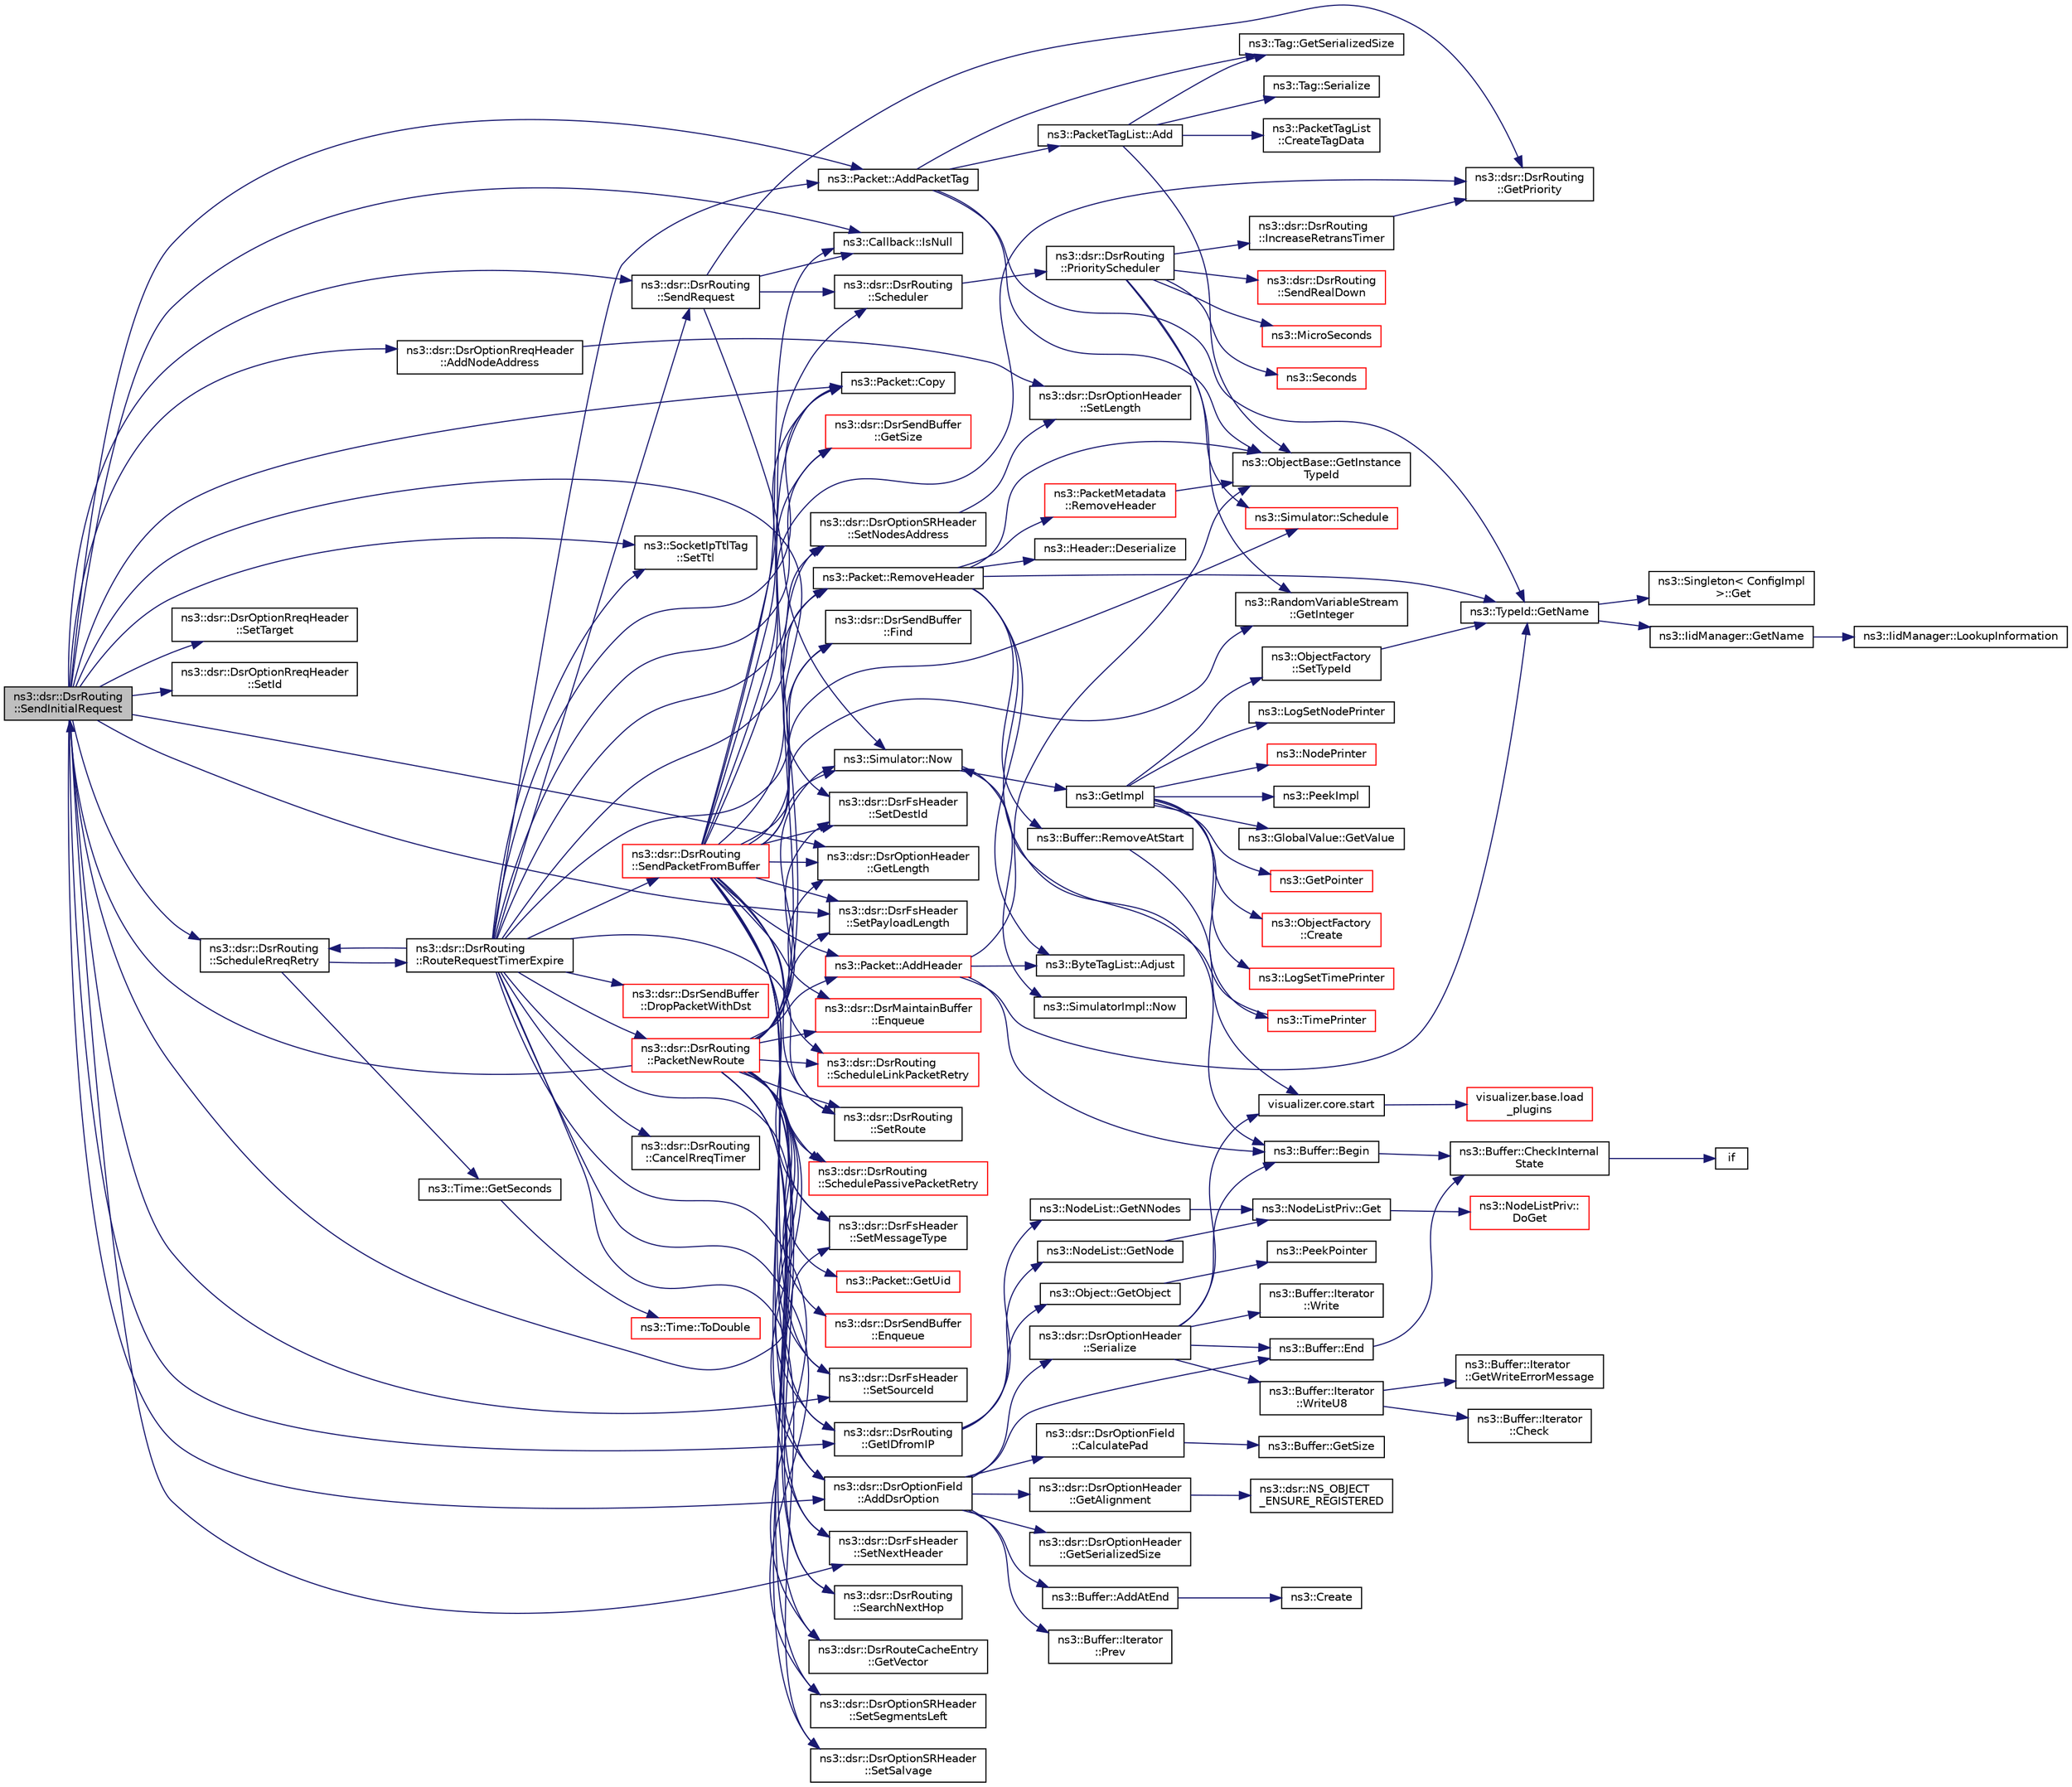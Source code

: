 digraph "ns3::dsr::DsrRouting::SendInitialRequest"
{
  edge [fontname="Helvetica",fontsize="10",labelfontname="Helvetica",labelfontsize="10"];
  node [fontname="Helvetica",fontsize="10",shape=record];
  rankdir="LR";
  Node1 [label="ns3::dsr::DsrRouting\l::SendInitialRequest",height=0.2,width=0.4,color="black", fillcolor="grey75", style="filled", fontcolor="black"];
  Node1 -> Node2 [color="midnightblue",fontsize="10",style="solid"];
  Node2 [label="ns3::Callback::IsNull",height=0.2,width=0.4,color="black", fillcolor="white", style="filled",URL="$d1/d48/classns3_1_1Callback.html#aa8e27826badbf37f84763f36f70d9b54"];
  Node1 -> Node3 [color="midnightblue",fontsize="10",style="solid"];
  Node3 [label="ns3::dsr::DsrFsHeader\l::SetNextHeader",height=0.2,width=0.4,color="black", fillcolor="white", style="filled",URL="$dc/dc2/classns3_1_1dsr_1_1DsrFsHeader.html#a31fa870af83764f8de3e37b739e0df39",tooltip="Set the \"Next header\" field. "];
  Node1 -> Node4 [color="midnightblue",fontsize="10",style="solid"];
  Node4 [label="ns3::dsr::DsrFsHeader\l::SetMessageType",height=0.2,width=0.4,color="black", fillcolor="white", style="filled",URL="$dc/dc2/classns3_1_1dsr_1_1DsrFsHeader.html#ab53490ba4b796d8bc64e2387cb614808"];
  Node1 -> Node5 [color="midnightblue",fontsize="10",style="solid"];
  Node5 [label="ns3::dsr::DsrFsHeader\l::SetSourceId",height=0.2,width=0.4,color="black", fillcolor="white", style="filled",URL="$dc/dc2/classns3_1_1dsr_1_1DsrFsHeader.html#a23f04e783e7f9e900bf17f173d96f4ee"];
  Node1 -> Node6 [color="midnightblue",fontsize="10",style="solid"];
  Node6 [label="ns3::dsr::DsrRouting\l::GetIDfromIP",height=0.2,width=0.4,color="black", fillcolor="white", style="filled",URL="$df/d32/classns3_1_1dsr_1_1DsrRouting.html#a4593e50d5f36e9b9b013fe0422067c44",tooltip="Get the node id from ip address. "];
  Node6 -> Node7 [color="midnightblue",fontsize="10",style="solid"];
  Node7 [label="ns3::NodeList::GetNNodes",height=0.2,width=0.4,color="black", fillcolor="white", style="filled",URL="$d0/dd8/classns3_1_1NodeList.html#a1d110b1670005895dd5812baab13682a"];
  Node7 -> Node8 [color="midnightblue",fontsize="10",style="solid"];
  Node8 [label="ns3::NodeListPriv::Get",height=0.2,width=0.4,color="black", fillcolor="white", style="filled",URL="$d4/d49/classns3_1_1NodeListPriv.html#a746ce1482b3c1cf31d5a50cd55cffa92",tooltip="Get the node list object. "];
  Node8 -> Node9 [color="midnightblue",fontsize="10",style="solid"];
  Node9 [label="ns3::NodeListPriv::\lDoGet",height=0.2,width=0.4,color="red", fillcolor="white", style="filled",URL="$d4/d49/classns3_1_1NodeListPriv.html#a6f0222de939567a488905f1c6876c4ca",tooltip="Get the node list object. "];
  Node6 -> Node10 [color="midnightblue",fontsize="10",style="solid"];
  Node10 [label="ns3::NodeList::GetNode",height=0.2,width=0.4,color="black", fillcolor="white", style="filled",URL="$d0/dd8/classns3_1_1NodeList.html#a80ac09977d48d29db5c704ac8483cf6c"];
  Node10 -> Node8 [color="midnightblue",fontsize="10",style="solid"];
  Node6 -> Node11 [color="midnightblue",fontsize="10",style="solid"];
  Node11 [label="ns3::Object::GetObject",height=0.2,width=0.4,color="black", fillcolor="white", style="filled",URL="$d9/d77/classns3_1_1Object.html#a13e18c00017096c8381eb651d5bd0783"];
  Node11 -> Node12 [color="midnightblue",fontsize="10",style="solid"];
  Node12 [label="ns3::PeekPointer",height=0.2,width=0.4,color="black", fillcolor="white", style="filled",URL="$d7/d2e/namespacens3.html#af2a7557fe9afdd98d8f6f8f6e412cf5a"];
  Node1 -> Node13 [color="midnightblue",fontsize="10",style="solid"];
  Node13 [label="ns3::dsr::DsrFsHeader\l::SetDestId",height=0.2,width=0.4,color="black", fillcolor="white", style="filled",URL="$dc/dc2/classns3_1_1dsr_1_1DsrFsHeader.html#a366ce2a526714d7d5c1b030c93cfce2b"];
  Node1 -> Node14 [color="midnightblue",fontsize="10",style="solid"];
  Node14 [label="ns3::dsr::DsrOptionRreqHeader\l::AddNodeAddress",height=0.2,width=0.4,color="black", fillcolor="white", style="filled",URL="$d9/d21/classns3_1_1dsr_1_1DsrOptionRreqHeader.html#ae129d6d2ffc45297396b07b50fcd36e5",tooltip="Add one node address. "];
  Node14 -> Node15 [color="midnightblue",fontsize="10",style="solid"];
  Node15 [label="ns3::dsr::DsrOptionHeader\l::SetLength",height=0.2,width=0.4,color="black", fillcolor="white", style="filled",URL="$da/d3b/classns3_1_1dsr_1_1DsrOptionHeader.html#ac13ae881ef80b4c2fce6d59f8aa0fa3e",tooltip="Set the option length. "];
  Node1 -> Node16 [color="midnightblue",fontsize="10",style="solid"];
  Node16 [label="ns3::dsr::DsrOptionRreqHeader\l::SetTarget",height=0.2,width=0.4,color="black", fillcolor="white", style="filled",URL="$d9/d21/classns3_1_1dsr_1_1DsrOptionRreqHeader.html#a81453bfd9f4f4df6cb61ecd1eefe11ab",tooltip="Set the target ipv4 address. "];
  Node1 -> Node17 [color="midnightblue",fontsize="10",style="solid"];
  Node17 [label="ns3::dsr::DsrOptionRreqHeader\l::SetId",height=0.2,width=0.4,color="black", fillcolor="white", style="filled",URL="$d9/d21/classns3_1_1dsr_1_1DsrOptionRreqHeader.html#af01074819531d7b2a8569fe466f925cb",tooltip="Set the request id number. "];
  Node1 -> Node18 [color="midnightblue",fontsize="10",style="solid"];
  Node18 [label="ns3::dsr::DsrOptionField\l::AddDsrOption",height=0.2,width=0.4,color="black", fillcolor="white", style="filled",URL="$d7/d28/classns3_1_1dsr_1_1DsrOptionField.html#acd03d07018e22f5e2b23975fae84fb3c",tooltip="Serialize the option, prepending pad1 or padn option as necessary. "];
  Node18 -> Node19 [color="midnightblue",fontsize="10",style="solid"];
  Node19 [label="ns3::dsr::DsrOptionField\l::CalculatePad",height=0.2,width=0.4,color="black", fillcolor="white", style="filled",URL="$d7/d28/classns3_1_1dsr_1_1DsrOptionField.html#a83b979a52f0e70889f34e58ea5398433",tooltip="Calculate padding. "];
  Node19 -> Node20 [color="midnightblue",fontsize="10",style="solid"];
  Node20 [label="ns3::Buffer::GetSize",height=0.2,width=0.4,color="black", fillcolor="white", style="filled",URL="$da/d85/classns3_1_1Buffer.html#a3047b8f2dad303c6370695122f1884f0"];
  Node18 -> Node21 [color="midnightblue",fontsize="10",style="solid"];
  Node21 [label="ns3::dsr::DsrOptionHeader\l::GetAlignment",height=0.2,width=0.4,color="black", fillcolor="white", style="filled",URL="$da/d3b/classns3_1_1dsr_1_1DsrOptionHeader.html#aec0e060fd744d1c002c5b80c74a44232",tooltip="Get the Alignment requirement of this option header. "];
  Node21 -> Node22 [color="midnightblue",fontsize="10",style="solid"];
  Node22 [label="ns3::dsr::NS_OBJECT\l_ENSURE_REGISTERED",height=0.2,width=0.4,color="black", fillcolor="white", style="filled",URL="$d3/d79/namespacens3_1_1dsr.html#a3305a32b01d40c03c1525879a240b729"];
  Node18 -> Node23 [color="midnightblue",fontsize="10",style="solid"];
  Node23 [label="ns3::Buffer::AddAtEnd",height=0.2,width=0.4,color="black", fillcolor="white", style="filled",URL="$da/d85/classns3_1_1Buffer.html#a92dd87809af24fb10696fee9a9cb56cf"];
  Node23 -> Node24 [color="midnightblue",fontsize="10",style="solid"];
  Node24 [label="ns3::Create",height=0.2,width=0.4,color="black", fillcolor="white", style="filled",URL="$d2/df2/group__ptr.html#ga0406dd2d929ceac05ce39d4579fa3e4b"];
  Node18 -> Node25 [color="midnightblue",fontsize="10",style="solid"];
  Node25 [label="ns3::dsr::DsrOptionHeader\l::GetSerializedSize",height=0.2,width=0.4,color="black", fillcolor="white", style="filled",URL="$da/d3b/classns3_1_1dsr_1_1DsrOptionHeader.html#a654dd65cf8686660e0b7a32c84a432ce",tooltip="Get the serialized size of the packet. "];
  Node18 -> Node26 [color="midnightblue",fontsize="10",style="solid"];
  Node26 [label="ns3::Buffer::End",height=0.2,width=0.4,color="black", fillcolor="white", style="filled",URL="$da/d85/classns3_1_1Buffer.html#a52207c7aed7bae89fba2f9e997c82724"];
  Node26 -> Node27 [color="midnightblue",fontsize="10",style="solid"];
  Node27 [label="ns3::Buffer::CheckInternal\lState",height=0.2,width=0.4,color="black", fillcolor="white", style="filled",URL="$da/d85/classns3_1_1Buffer.html#a6202ce7f1ecc1fc7a14cc13017375d14",tooltip="Checks the internal buffer structures consistency. "];
  Node27 -> Node28 [color="midnightblue",fontsize="10",style="solid"];
  Node28 [label="if",height=0.2,width=0.4,color="black", fillcolor="white", style="filled",URL="$d8/d0e/loss__ITU1238_8m.html#a419d895abe1313c35fa353c93802647e"];
  Node18 -> Node29 [color="midnightblue",fontsize="10",style="solid"];
  Node29 [label="ns3::Buffer::Iterator\l::Prev",height=0.2,width=0.4,color="black", fillcolor="white", style="filled",URL="$d0/daf/classns3_1_1Buffer_1_1Iterator.html#a9913fb3b506a9f6efe46060531f051d8"];
  Node18 -> Node30 [color="midnightblue",fontsize="10",style="solid"];
  Node30 [label="ns3::dsr::DsrOptionHeader\l::Serialize",height=0.2,width=0.4,color="black", fillcolor="white", style="filled",URL="$da/d3b/classns3_1_1dsr_1_1DsrOptionHeader.html#a04d7999f22a25e1ccbde838e6c9bd7e1",tooltip="Serialize the packet. "];
  Node30 -> Node31 [color="midnightblue",fontsize="10",style="solid"];
  Node31 [label="visualizer.core.start",height=0.2,width=0.4,color="black", fillcolor="white", style="filled",URL="$df/d6c/namespacevisualizer_1_1core.html#a2a35e5d8a34af358b508dac8635754e0"];
  Node31 -> Node32 [color="midnightblue",fontsize="10",style="solid"];
  Node32 [label="visualizer.base.load\l_plugins",height=0.2,width=0.4,color="red", fillcolor="white", style="filled",URL="$d4/d39/namespacevisualizer_1_1base.html#ad171497a5ff1afe0a73bedaebf35448f"];
  Node30 -> Node33 [color="midnightblue",fontsize="10",style="solid"];
  Node33 [label="ns3::Buffer::Iterator\l::WriteU8",height=0.2,width=0.4,color="black", fillcolor="white", style="filled",URL="$d0/daf/classns3_1_1Buffer_1_1Iterator.html#a3c7bacca6cbb821c9d14fa4626b7ae16"];
  Node33 -> Node34 [color="midnightblue",fontsize="10",style="solid"];
  Node34 [label="ns3::Buffer::Iterator\l::Check",height=0.2,width=0.4,color="black", fillcolor="white", style="filled",URL="$d0/daf/classns3_1_1Buffer_1_1Iterator.html#af8d294593fd36e8b55124bdfba3d0152"];
  Node33 -> Node35 [color="midnightblue",fontsize="10",style="solid"];
  Node35 [label="ns3::Buffer::Iterator\l::GetWriteErrorMessage",height=0.2,width=0.4,color="black", fillcolor="white", style="filled",URL="$d0/daf/classns3_1_1Buffer_1_1Iterator.html#ae37b790336264f34d65971231c3ed1f1",tooltip="Returns an appropriate message indicating a write error. "];
  Node30 -> Node36 [color="midnightblue",fontsize="10",style="solid"];
  Node36 [label="ns3::Buffer::Iterator\l::Write",height=0.2,width=0.4,color="black", fillcolor="white", style="filled",URL="$d0/daf/classns3_1_1Buffer_1_1Iterator.html#a087b4e6b5d038544c750c741e8932d69"];
  Node30 -> Node37 [color="midnightblue",fontsize="10",style="solid"];
  Node37 [label="ns3::Buffer::Begin",height=0.2,width=0.4,color="black", fillcolor="white", style="filled",URL="$da/d85/classns3_1_1Buffer.html#a893d4bf50df13e730b6cd0fda91b967f"];
  Node37 -> Node27 [color="midnightblue",fontsize="10",style="solid"];
  Node30 -> Node26 [color="midnightblue",fontsize="10",style="solid"];
  Node1 -> Node38 [color="midnightblue",fontsize="10",style="solid"];
  Node38 [label="ns3::dsr::DsrOptionHeader\l::GetLength",height=0.2,width=0.4,color="black", fillcolor="white", style="filled",URL="$da/d3b/classns3_1_1dsr_1_1DsrOptionHeader.html#a0db5f2db2771d63e9579de6824a1cd5c",tooltip="Get the option length. "];
  Node1 -> Node39 [color="midnightblue",fontsize="10",style="solid"];
  Node39 [label="ns3::dsr::DsrFsHeader\l::SetPayloadLength",height=0.2,width=0.4,color="black", fillcolor="white", style="filled",URL="$dc/dc2/classns3_1_1dsr_1_1DsrFsHeader.html#ad5d554d06faf5eb5b98d30a5eee9c87e"];
  Node1 -> Node40 [color="midnightblue",fontsize="10",style="solid"];
  Node40 [label="ns3::SocketIpTtlTag\l::SetTtl",height=0.2,width=0.4,color="black", fillcolor="white", style="filled",URL="$df/db8/classns3_1_1SocketIpTtlTag.html#a48f236b4dde3533b9ab16372cf6c5237",tooltip="Set the tag&#39;s TTL. "];
  Node1 -> Node41 [color="midnightblue",fontsize="10",style="solid"];
  Node41 [label="ns3::Packet::Copy",height=0.2,width=0.4,color="black", fillcolor="white", style="filled",URL="$dd/d7a/classns3_1_1Packet.html#a5d5c70802a5f77fc5f0001e0cfc1898b",tooltip="performs a COW copy of the packet. "];
  Node1 -> Node42 [color="midnightblue",fontsize="10",style="solid"];
  Node42 [label="ns3::Packet::AddPacketTag",height=0.2,width=0.4,color="black", fillcolor="white", style="filled",URL="$dd/d7a/classns3_1_1Packet.html#a7400b8655852f5271c5957250d0141af",tooltip="Add a packet tag. "];
  Node42 -> Node43 [color="midnightblue",fontsize="10",style="solid"];
  Node43 [label="ns3::ObjectBase::GetInstance\lTypeId",height=0.2,width=0.4,color="black", fillcolor="white", style="filled",URL="$d2/dac/classns3_1_1ObjectBase.html#abe5b43a6f5b99a92a4c3122db31f06fb"];
  Node42 -> Node44 [color="midnightblue",fontsize="10",style="solid"];
  Node44 [label="ns3::TypeId::GetName",height=0.2,width=0.4,color="black", fillcolor="white", style="filled",URL="$d6/d11/classns3_1_1TypeId.html#aa3c41c79ae428b3cb396a9c6bb3ef314"];
  Node44 -> Node45 [color="midnightblue",fontsize="10",style="solid"];
  Node45 [label="ns3::Singleton\< ConfigImpl\l \>::Get",height=0.2,width=0.4,color="black", fillcolor="white", style="filled",URL="$d8/d77/classns3_1_1Singleton.html#a80a2cd3c25a27ea72add7a9f7a141ffa"];
  Node44 -> Node46 [color="midnightblue",fontsize="10",style="solid"];
  Node46 [label="ns3::IidManager::GetName",height=0.2,width=0.4,color="black", fillcolor="white", style="filled",URL="$d4/d1c/classns3_1_1IidManager.html#a5d68d0f0f44594dcdec239dbdb5bf53c"];
  Node46 -> Node47 [color="midnightblue",fontsize="10",style="solid"];
  Node47 [label="ns3::IidManager::LookupInformation",height=0.2,width=0.4,color="black", fillcolor="white", style="filled",URL="$d4/d1c/classns3_1_1IidManager.html#a6b1f4ba2815dba27a377e8a8db2384cf"];
  Node42 -> Node48 [color="midnightblue",fontsize="10",style="solid"];
  Node48 [label="ns3::Tag::GetSerializedSize",height=0.2,width=0.4,color="black", fillcolor="white", style="filled",URL="$d0/d79/classns3_1_1Tag.html#a01c8efdea943fd8cce2ef5d4d67eefa6"];
  Node42 -> Node49 [color="midnightblue",fontsize="10",style="solid"];
  Node49 [label="ns3::PacketTagList::Add",height=0.2,width=0.4,color="black", fillcolor="white", style="filled",URL="$dd/d19/classns3_1_1PacketTagList.html#a37f008b6f336f3ac6232d558b93e8a6e"];
  Node49 -> Node43 [color="midnightblue",fontsize="10",style="solid"];
  Node49 -> Node50 [color="midnightblue",fontsize="10",style="solid"];
  Node50 [label="ns3::PacketTagList\l::CreateTagData",height=0.2,width=0.4,color="black", fillcolor="white", style="filled",URL="$dd/d19/classns3_1_1PacketTagList.html#abfab9cfb3a21336e2f7962cc51fcff94"];
  Node49 -> Node48 [color="midnightblue",fontsize="10",style="solid"];
  Node49 -> Node51 [color="midnightblue",fontsize="10",style="solid"];
  Node51 [label="ns3::Tag::Serialize",height=0.2,width=0.4,color="black", fillcolor="white", style="filled",URL="$d0/d79/classns3_1_1Tag.html#ac9aa7c4f923da5d2c82de94690101dc3"];
  Node1 -> Node52 [color="midnightblue",fontsize="10",style="solid"];
  Node52 [label="ns3::dsr::DsrRouting\l::SendRequest",height=0.2,width=0.4,color="black", fillcolor="white", style="filled",URL="$df/d32/classns3_1_1dsr_1_1DsrRouting.html#a21496638c09e75ea310e876135d0bf64",tooltip="Forward the route request if the node is not the destination. "];
  Node52 -> Node2 [color="midnightblue",fontsize="10",style="solid"];
  Node52 -> Node53 [color="midnightblue",fontsize="10",style="solid"];
  Node53 [label="ns3::dsr::DsrRouting\l::GetPriority",height=0.2,width=0.4,color="black", fillcolor="white", style="filled",URL="$df/d32/classns3_1_1dsr_1_1DsrRouting.html#a67d111b0188b6e2210d1b4782820f8e3",tooltip="Set the priority of the packet in network queue. "];
  Node52 -> Node54 [color="midnightblue",fontsize="10",style="solid"];
  Node54 [label="ns3::Simulator::Now",height=0.2,width=0.4,color="black", fillcolor="white", style="filled",URL="$d7/deb/classns3_1_1Simulator.html#ac3178fa975b419f7875e7105be122800"];
  Node54 -> Node55 [color="midnightblue",fontsize="10",style="solid"];
  Node55 [label="ns3::GetImpl",height=0.2,width=0.4,color="black", fillcolor="white", style="filled",URL="$d4/d8b/group__simulator.html#ga42eb4eddad41528d4d99794a3dae3fd0",tooltip="Get the SimulatorImpl singleton. "];
  Node55 -> Node56 [color="midnightblue",fontsize="10",style="solid"];
  Node56 [label="ns3::PeekImpl",height=0.2,width=0.4,color="black", fillcolor="white", style="filled",URL="$d4/d8b/group__simulator.html#ga233c5c38de117e4e4a5a9cd168694792",tooltip="Get the static SimulatorImpl instance. "];
  Node55 -> Node57 [color="midnightblue",fontsize="10",style="solid"];
  Node57 [label="ns3::GlobalValue::GetValue",height=0.2,width=0.4,color="black", fillcolor="white", style="filled",URL="$dc/d02/classns3_1_1GlobalValue.html#aa33773cb952ba3c285a03ae2c4769b84"];
  Node55 -> Node58 [color="midnightblue",fontsize="10",style="solid"];
  Node58 [label="ns3::ObjectFactory\l::SetTypeId",height=0.2,width=0.4,color="black", fillcolor="white", style="filled",URL="$d5/d0d/classns3_1_1ObjectFactory.html#a77dcd099064038a1eb7a6b8251229ec3"];
  Node58 -> Node44 [color="midnightblue",fontsize="10",style="solid"];
  Node55 -> Node59 [color="midnightblue",fontsize="10",style="solid"];
  Node59 [label="ns3::GetPointer",height=0.2,width=0.4,color="red", fillcolor="white", style="filled",URL="$d7/d2e/namespacens3.html#ab4e173cdfd43d17c1a40d5348510a670"];
  Node55 -> Node60 [color="midnightblue",fontsize="10",style="solid"];
  Node60 [label="ns3::ObjectFactory\l::Create",height=0.2,width=0.4,color="red", fillcolor="white", style="filled",URL="$d5/d0d/classns3_1_1ObjectFactory.html#a18152e93f0a6fe184ed7300cb31e9896"];
  Node55 -> Node61 [color="midnightblue",fontsize="10",style="solid"];
  Node61 [label="ns3::LogSetTimePrinter",height=0.2,width=0.4,color="red", fillcolor="white", style="filled",URL="$d7/d2e/namespacens3.html#acf6a1749b3febc5a6a5b2b8620138d80"];
  Node55 -> Node62 [color="midnightblue",fontsize="10",style="solid"];
  Node62 [label="ns3::TimePrinter",height=0.2,width=0.4,color="red", fillcolor="white", style="filled",URL="$d8/dff/group__logging.html#gaaad3642e8247a056cd83001d805b0812"];
  Node62 -> Node54 [color="midnightblue",fontsize="10",style="solid"];
  Node55 -> Node63 [color="midnightblue",fontsize="10",style="solid"];
  Node63 [label="ns3::LogSetNodePrinter",height=0.2,width=0.4,color="black", fillcolor="white", style="filled",URL="$d7/d2e/namespacens3.html#aa6e659ca357c8309352fa0f146793810"];
  Node55 -> Node64 [color="midnightblue",fontsize="10",style="solid"];
  Node64 [label="ns3::NodePrinter",height=0.2,width=0.4,color="red", fillcolor="white", style="filled",URL="$d8/dff/group__logging.html#gaaffbf70ff3766cd62b8bbd9b140d2a1b"];
  Node54 -> Node65 [color="midnightblue",fontsize="10",style="solid"];
  Node65 [label="ns3::SimulatorImpl::Now",height=0.2,width=0.4,color="black", fillcolor="white", style="filled",URL="$d2/d19/classns3_1_1SimulatorImpl.html#aa516c50060846adc6fd316e83ef0797c"];
  Node52 -> Node66 [color="midnightblue",fontsize="10",style="solid"];
  Node66 [label="ns3::dsr::DsrRouting\l::Scheduler",height=0.2,width=0.4,color="black", fillcolor="white", style="filled",URL="$df/d32/classns3_1_1dsr_1_1DsrRouting.html#aa518edb174bccce1062304404424c6e0",tooltip="This function is called to schedule sending packets from the network queue. "];
  Node66 -> Node67 [color="midnightblue",fontsize="10",style="solid"];
  Node67 [label="ns3::dsr::DsrRouting\l::PriorityScheduler",height=0.2,width=0.4,color="black", fillcolor="white", style="filled",URL="$df/d32/classns3_1_1dsr_1_1DsrRouting.html#aefc4dde8bd52b5b631a7ebf1d5924210",tooltip="This function is called to schedule sending packets from the network queue by priority. "];
  Node67 -> Node68 [color="midnightblue",fontsize="10",style="solid"];
  Node68 [label="ns3::dsr::DsrRouting\l::IncreaseRetransTimer",height=0.2,width=0.4,color="black", fillcolor="white", style="filled",URL="$df/d32/classns3_1_1dsr_1_1DsrRouting.html#aeb92858b27d37c4c593ef7f5be53dd09",tooltip="This function is called to increase the retransmission timer for data packet in the network queue..."];
  Node68 -> Node53 [color="midnightblue",fontsize="10",style="solid"];
  Node67 -> Node69 [color="midnightblue",fontsize="10",style="solid"];
  Node69 [label="ns3::dsr::DsrRouting\l::SendRealDown",height=0.2,width=0.4,color="red", fillcolor="white", style="filled",URL="$df/d32/classns3_1_1dsr_1_1DsrRouting.html#a1ec646804cb4db00478cc07e51998608",tooltip="This function is called to send packets down stack. "];
  Node67 -> Node70 [color="midnightblue",fontsize="10",style="solid"];
  Node70 [label="ns3::Simulator::Schedule",height=0.2,width=0.4,color="red", fillcolor="white", style="filled",URL="$d7/deb/classns3_1_1Simulator.html#a671882c894a08af4a5e91181bf1eec13"];
  Node67 -> Node71 [color="midnightblue",fontsize="10",style="solid"];
  Node71 [label="ns3::MicroSeconds",height=0.2,width=0.4,color="red", fillcolor="white", style="filled",URL="$d1/dec/group__timecivil.html#ga17465a639c8d1464e76538afdd78a9f0"];
  Node67 -> Node72 [color="midnightblue",fontsize="10",style="solid"];
  Node72 [label="ns3::RandomVariableStream\l::GetInteger",height=0.2,width=0.4,color="black", fillcolor="white", style="filled",URL="$dc/daa/classns3_1_1RandomVariableStream.html#a66cd94e6305ce7f000f1a9ff0fcb9aef",tooltip="Get the next random value as an integer drawn from the distribution. "];
  Node67 -> Node73 [color="midnightblue",fontsize="10",style="solid"];
  Node73 [label="ns3::Seconds",height=0.2,width=0.4,color="red", fillcolor="white", style="filled",URL="$d1/dec/group__timecivil.html#ga33c34b816f8ff6628e33d5c8e9713b9e"];
  Node1 -> Node74 [color="midnightblue",fontsize="10",style="solid"];
  Node74 [label="ns3::dsr::DsrRouting\l::ScheduleRreqRetry",height=0.2,width=0.4,color="black", fillcolor="white", style="filled",URL="$df/d32/classns3_1_1dsr_1_1DsrRouting.html#a056b38f3af6c2992be89b8fc5cb15448",tooltip="Schedule the route request retry. "];
  Node74 -> Node75 [color="midnightblue",fontsize="10",style="solid"];
  Node75 [label="ns3::dsr::DsrRouting\l::RouteRequestTimerExpire",height=0.2,width=0.4,color="black", fillcolor="white", style="filled",URL="$df/d32/classns3_1_1dsr_1_1DsrRouting.html#aa839b89cdf568048c4d09941b59e46d4"];
  Node75 -> Node41 [color="midnightblue",fontsize="10",style="solid"];
  Node75 -> Node76 [color="midnightblue",fontsize="10",style="solid"];
  Node76 [label="ns3::Packet::RemoveHeader",height=0.2,width=0.4,color="black", fillcolor="white", style="filled",URL="$dd/d7a/classns3_1_1Packet.html#a0961eccf975d75f902d40956c93ba63e",tooltip="Deserialize and remove the header from the internal buffer. "];
  Node76 -> Node77 [color="midnightblue",fontsize="10",style="solid"];
  Node77 [label="ns3::Header::Deserialize",height=0.2,width=0.4,color="black", fillcolor="white", style="filled",URL="$d6/dae/classns3_1_1Header.html#a78be9400bb66b2a8543606f395ef5396"];
  Node76 -> Node37 [color="midnightblue",fontsize="10",style="solid"];
  Node76 -> Node43 [color="midnightblue",fontsize="10",style="solid"];
  Node76 -> Node44 [color="midnightblue",fontsize="10",style="solid"];
  Node76 -> Node78 [color="midnightblue",fontsize="10",style="solid"];
  Node78 [label="ns3::Buffer::RemoveAtStart",height=0.2,width=0.4,color="black", fillcolor="white", style="filled",URL="$da/d85/classns3_1_1Buffer.html#adeecbb3e8f518aec6fee0437578ade4b"];
  Node78 -> Node31 [color="midnightblue",fontsize="10",style="solid"];
  Node76 -> Node79 [color="midnightblue",fontsize="10",style="solid"];
  Node79 [label="ns3::ByteTagList::Adjust",height=0.2,width=0.4,color="black", fillcolor="white", style="filled",URL="$dd/d64/classns3_1_1ByteTagList.html#a1fec06d7e6daaf8039cf2a148e4090f2"];
  Node76 -> Node80 [color="midnightblue",fontsize="10",style="solid"];
  Node80 [label="ns3::PacketMetadata\l::RemoveHeader",height=0.2,width=0.4,color="red", fillcolor="white", style="filled",URL="$d1/db1/classns3_1_1PacketMetadata.html#afa8a589ec783d4998516d7f39f21242d",tooltip="Remove an header. "];
  Node80 -> Node43 [color="midnightblue",fontsize="10",style="solid"];
  Node75 -> Node81 [color="midnightblue",fontsize="10",style="solid"];
  Node81 [label="ns3::dsr::DsrRouteCacheEntry\l::GetVector",height=0.2,width=0.4,color="black", fillcolor="white", style="filled",URL="$d3/d34/classns3_1_1dsr_1_1DsrRouteCacheEntry.html#ae4da0e5291ffddc5ea66df0a8085bb6c"];
  Node75 -> Node82 [color="midnightblue",fontsize="10",style="solid"];
  Node82 [label="ns3::dsr::DsrOptionSRHeader\l::SetNodesAddress",height=0.2,width=0.4,color="black", fillcolor="white", style="filled",URL="$dc/d0a/classns3_1_1dsr_1_1DsrOptionSRHeader.html#aede4f60ddf515ed837f9c0d64cf8dadd",tooltip="Set the vector of ipv4 address. "];
  Node82 -> Node15 [color="midnightblue",fontsize="10",style="solid"];
  Node75 -> Node83 [color="midnightblue",fontsize="10",style="solid"];
  Node83 [label="ns3::dsr::DsrOptionSRHeader\l::SetSegmentsLeft",height=0.2,width=0.4,color="black", fillcolor="white", style="filled",URL="$dc/d0a/classns3_1_1dsr_1_1DsrOptionSRHeader.html#ab4f451b0b38ab65c84c18d0c3cbb5fd9"];
  Node75 -> Node84 [color="midnightblue",fontsize="10",style="solid"];
  Node84 [label="ns3::dsr::DsrOptionSRHeader\l::SetSalvage",height=0.2,width=0.4,color="black", fillcolor="white", style="filled",URL="$dc/d0a/classns3_1_1dsr_1_1DsrOptionSRHeader.html#a70a69c4774bf6dc7d5e840a2e5e67b71"];
  Node75 -> Node85 [color="midnightblue",fontsize="10",style="solid"];
  Node85 [label="ns3::dsr::DsrRouting\l::SearchNextHop",height=0.2,width=0.4,color="black", fillcolor="white", style="filled",URL="$df/d32/classns3_1_1dsr_1_1DsrRouting.html#aa1b16658c14499af76ca7dd69c034f22",tooltip="Get the next hop of the route. "];
  Node75 -> Node86 [color="midnightblue",fontsize="10",style="solid"];
  Node86 [label="ns3::dsr::DsrRouting\l::PacketNewRoute",height=0.2,width=0.4,color="red", fillcolor="white", style="filled",URL="$df/d32/classns3_1_1dsr_1_1DsrRouting.html#ae70ab39db551d1d81afc081196f78017",tooltip="When route vector corrupted, originate a new packet, normally not happening. "];
  Node86 -> Node54 [color="midnightblue",fontsize="10",style="solid"];
  Node86 -> Node41 [color="midnightblue",fontsize="10",style="solid"];
  Node86 -> Node87 [color="midnightblue",fontsize="10",style="solid"];
  Node87 [label="ns3::dsr::DsrSendBuffer\l::Enqueue",height=0.2,width=0.4,color="red", fillcolor="white", style="filled",URL="$da/d14/classns3_1_1dsr_1_1DsrSendBuffer.html#aac846f6a38f6fc6431c8483103ed5121"];
  Node86 -> Node88 [color="midnightblue",fontsize="10",style="solid"];
  Node88 [label="ns3::Packet::GetUid",height=0.2,width=0.4,color="red", fillcolor="white", style="filled",URL="$dd/d7a/classns3_1_1Packet.html#a1f212c825b50e54d94f5b9ae99592e6a",tooltip="Returns the packet&#39;s Uid. "];
  Node86 -> Node1 [color="midnightblue",fontsize="10",style="solid"];
  Node86 -> Node3 [color="midnightblue",fontsize="10",style="solid"];
  Node86 -> Node4 [color="midnightblue",fontsize="10",style="solid"];
  Node86 -> Node5 [color="midnightblue",fontsize="10",style="solid"];
  Node86 -> Node6 [color="midnightblue",fontsize="10",style="solid"];
  Node86 -> Node13 [color="midnightblue",fontsize="10",style="solid"];
  Node86 -> Node81 [color="midnightblue",fontsize="10",style="solid"];
  Node86 -> Node85 [color="midnightblue",fontsize="10",style="solid"];
  Node86 -> Node82 [color="midnightblue",fontsize="10",style="solid"];
  Node86 -> Node83 [color="midnightblue",fontsize="10",style="solid"];
  Node86 -> Node84 [color="midnightblue",fontsize="10",style="solid"];
  Node86 -> Node38 [color="midnightblue",fontsize="10",style="solid"];
  Node86 -> Node39 [color="midnightblue",fontsize="10",style="solid"];
  Node86 -> Node18 [color="midnightblue",fontsize="10",style="solid"];
  Node86 -> Node89 [color="midnightblue",fontsize="10",style="solid"];
  Node89 [label="ns3::Packet::AddHeader",height=0.2,width=0.4,color="red", fillcolor="white", style="filled",URL="$dd/d7a/classns3_1_1Packet.html#a465108c595a0bc592095cbcab1832ed8",tooltip="Add header to this packet. "];
  Node89 -> Node43 [color="midnightblue",fontsize="10",style="solid"];
  Node89 -> Node44 [color="midnightblue",fontsize="10",style="solid"];
  Node89 -> Node79 [color="midnightblue",fontsize="10",style="solid"];
  Node89 -> Node37 [color="midnightblue",fontsize="10",style="solid"];
  Node86 -> Node90 [color="midnightblue",fontsize="10",style="solid"];
  Node90 [label="ns3::dsr::DsrRouting\l::SetRoute",height=0.2,width=0.4,color="black", fillcolor="white", style="filled",URL="$df/d32/classns3_1_1dsr_1_1DsrRouting.html#a8a726fb52558a1a8172a5bd5b8cdb072",tooltip="Set the route to use for data packets, used by the option headers when sending data/control packets..."];
  Node86 -> Node91 [color="midnightblue",fontsize="10",style="solid"];
  Node91 [label="ns3::dsr::DsrMaintainBuffer\l::Enqueue",height=0.2,width=0.4,color="red", fillcolor="white", style="filled",URL="$d2/d89/classns3_1_1dsr_1_1DsrMaintainBuffer.html#a8ec30b5b9b0f6af36e61867327a47717",tooltip="Push entry in queue, if there is no entry with the same packet and destination address in queue..."];
  Node86 -> Node92 [color="midnightblue",fontsize="10",style="solid"];
  Node92 [label="ns3::dsr::DsrRouting\l::ScheduleLinkPacketRetry",height=0.2,width=0.4,color="red", fillcolor="white", style="filled",URL="$df/d32/classns3_1_1dsr_1_1DsrRouting.html#a947d831bc0964240b1a41b3a09832eff",tooltip="Schedule the packet retransmission based on link-layer acknowledgment. "];
  Node86 -> Node93 [color="midnightblue",fontsize="10",style="solid"];
  Node93 [label="ns3::dsr::DsrRouting\l::SchedulePassivePacketRetry",height=0.2,width=0.4,color="red", fillcolor="white", style="filled",URL="$df/d32/classns3_1_1dsr_1_1DsrRouting.html#abfdfa37822a492971fdf24540b635039",tooltip="Schedule the packet retransmission based on passive acknowledgment. "];
  Node75 -> Node90 [color="midnightblue",fontsize="10",style="solid"];
  Node75 -> Node94 [color="midnightblue",fontsize="10",style="solid"];
  Node94 [label="ns3::dsr::DsrRouting\l::CancelRreqTimer",height=0.2,width=0.4,color="black", fillcolor="white", style="filled",URL="$df/d32/classns3_1_1dsr_1_1DsrRouting.html#ad489fa602b093c8336cf4143ed60e429",tooltip="Cancel the route request timer. "];
  Node75 -> Node95 [color="midnightblue",fontsize="10",style="solid"];
  Node95 [label="ns3::dsr::DsrSendBuffer\l::GetSize",height=0.2,width=0.4,color="red", fillcolor="white", style="filled",URL="$da/d14/classns3_1_1dsr_1_1DsrSendBuffer.html#a0ecf75786eef7193fa5a5d84b2b7a1f0"];
  Node75 -> Node96 [color="midnightblue",fontsize="10",style="solid"];
  Node96 [label="ns3::dsr::DsrSendBuffer\l::Find",height=0.2,width=0.4,color="black", fillcolor="white", style="filled",URL="$da/d14/classns3_1_1dsr_1_1DsrSendBuffer.html#acf27d9e92a1d1960b9094c4108724a53"];
  Node75 -> Node97 [color="midnightblue",fontsize="10",style="solid"];
  Node97 [label="ns3::dsr::DsrRouting\l::SendPacketFromBuffer",height=0.2,width=0.4,color="red", fillcolor="white", style="filled",URL="$df/d32/classns3_1_1dsr_1_1DsrRouting.html#a1a862a16f3a5527f9425763864ac3e80",tooltip="This function is responsible for sending out data packets when have route, if no route found..."];
  Node97 -> Node2 [color="midnightblue",fontsize="10",style="solid"];
  Node97 -> Node96 [color="midnightblue",fontsize="10",style="solid"];
  Node97 -> Node41 [color="midnightblue",fontsize="10",style="solid"];
  Node97 -> Node3 [color="midnightblue",fontsize="10",style="solid"];
  Node97 -> Node4 [color="midnightblue",fontsize="10",style="solid"];
  Node97 -> Node5 [color="midnightblue",fontsize="10",style="solid"];
  Node97 -> Node6 [color="midnightblue",fontsize="10",style="solid"];
  Node97 -> Node13 [color="midnightblue",fontsize="10",style="solid"];
  Node97 -> Node38 [color="midnightblue",fontsize="10",style="solid"];
  Node97 -> Node39 [color="midnightblue",fontsize="10",style="solid"];
  Node97 -> Node18 [color="midnightblue",fontsize="10",style="solid"];
  Node97 -> Node89 [color="midnightblue",fontsize="10",style="solid"];
  Node97 -> Node91 [color="midnightblue",fontsize="10",style="solid"];
  Node97 -> Node92 [color="midnightblue",fontsize="10",style="solid"];
  Node97 -> Node93 [color="midnightblue",fontsize="10",style="solid"];
  Node97 -> Node95 [color="midnightblue",fontsize="10",style="solid"];
  Node97 -> Node70 [color="midnightblue",fontsize="10",style="solid"];
  Node97 -> Node72 [color="midnightblue",fontsize="10",style="solid"];
  Node97 -> Node76 [color="midnightblue",fontsize="10",style="solid"];
  Node97 -> Node90 [color="midnightblue",fontsize="10",style="solid"];
  Node97 -> Node53 [color="midnightblue",fontsize="10",style="solid"];
  Node97 -> Node54 [color="midnightblue",fontsize="10",style="solid"];
  Node97 -> Node66 [color="midnightblue",fontsize="10",style="solid"];
  Node75 -> Node98 [color="midnightblue",fontsize="10",style="solid"];
  Node98 [label="ns3::dsr::DsrSendBuffer\l::DropPacketWithDst",height=0.2,width=0.4,color="red", fillcolor="white", style="filled",URL="$da/d14/classns3_1_1dsr_1_1DsrSendBuffer.html#af20f9ff303a1099f3568254d4c58e829"];
  Node75 -> Node40 [color="midnightblue",fontsize="10",style="solid"];
  Node75 -> Node42 [color="midnightblue",fontsize="10",style="solid"];
  Node75 -> Node52 [color="midnightblue",fontsize="10",style="solid"];
  Node75 -> Node74 [color="midnightblue",fontsize="10",style="solid"];
  Node74 -> Node99 [color="midnightblue",fontsize="10",style="solid"];
  Node99 [label="ns3::Time::GetSeconds",height=0.2,width=0.4,color="black", fillcolor="white", style="filled",URL="$dc/d04/classns3_1_1Time.html#a8f20d5c3b0902d7b4320982f340b57c8"];
  Node99 -> Node100 [color="midnightblue",fontsize="10",style="solid"];
  Node100 [label="ns3::Time::ToDouble",height=0.2,width=0.4,color="red", fillcolor="white", style="filled",URL="$dc/d04/classns3_1_1Time.html#a5fc320666cc3f9b379e64e9263e332b3"];
}
